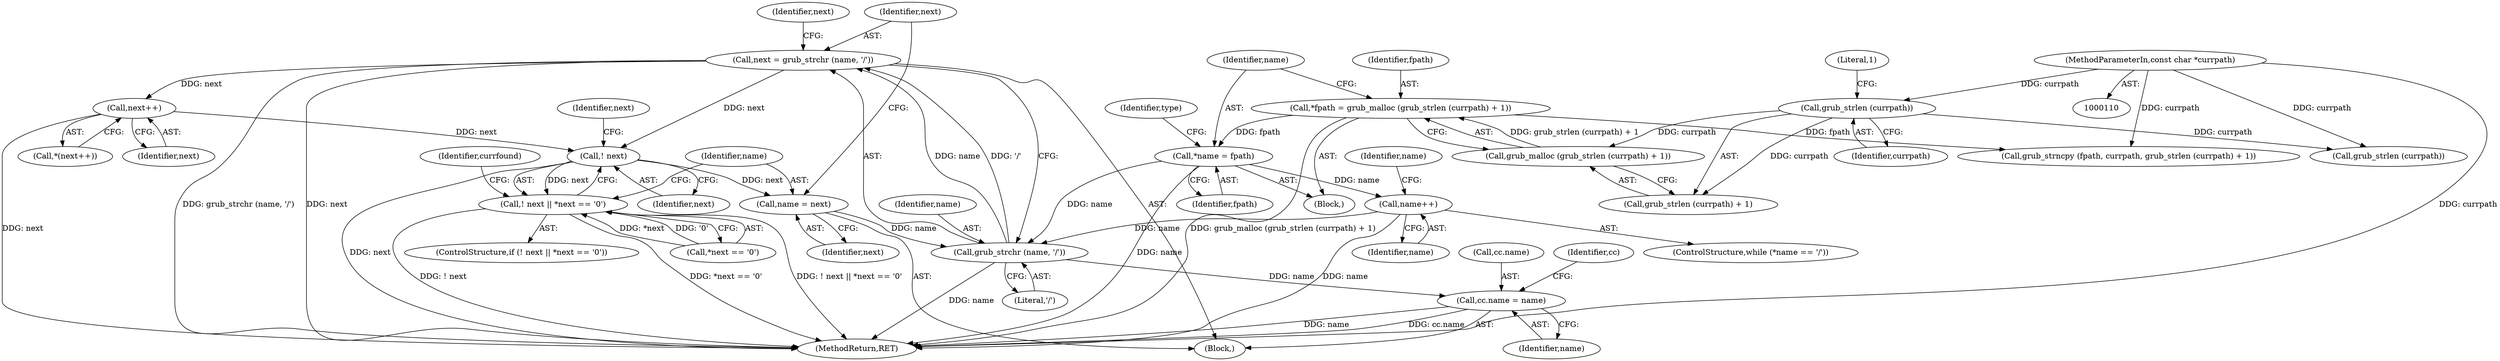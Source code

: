 digraph "0_radare2_65000a7fd9eea62359e6d6714f17b94a99a82edd_2@API" {
"1000177" [label="(Call,next = grub_strchr (name, '/'))"];
"1000179" [label="(Call,grub_strchr (name, '/'))"];
"1000158" [label="(Call,name++)"];
"1000125" [label="(Call,*name = fpath)"];
"1000117" [label="(Call,*fpath = grub_malloc (grub_strlen (currpath) + 1))"];
"1000119" [label="(Call,grub_malloc (grub_strlen (currpath) + 1))"];
"1000121" [label="(Call,grub_strlen (currpath))"];
"1000111" [label="(MethodParameterIn,const char *currpath)"];
"1000358" [label="(Call,name = next)"];
"1000338" [label="(Call,! next)"];
"1000177" [label="(Call,next = grub_strchr (name, '/'))"];
"1000192" [label="(Call,next++)"];
"1000337" [label="(Call,! next || *next == '\0')"];
"1000209" [label="(Call,cc.name = name)"];
"1000122" [label="(Identifier,currpath)"];
"1000150" [label="(Call,grub_strlen (currpath))"];
"1000117" [label="(Call,*fpath = grub_malloc (grub_strlen (currpath) + 1))"];
"1000180" [label="(Identifier,name)"];
"1000118" [label="(Identifier,fpath)"];
"1000181" [label="(Literal,'/')"];
"1000119" [label="(Call,grub_malloc (grub_strlen (currpath) + 1))"];
"1000360" [label="(Identifier,next)"];
"1000159" [label="(Identifier,name)"];
"1000367" [label="(MethodReturn,RET)"];
"1000342" [label="(Identifier,next)"];
"1000191" [label="(Call,*(next++))"];
"1000210" [label="(Call,cc.name)"];
"1000177" [label="(Call,next = grub_strchr (name, '/'))"];
"1000121" [label="(Call,grub_strlen (currpath))"];
"1000183" [label="(Identifier,next)"];
"1000216" [label="(Identifier,cc)"];
"1000131" [label="(Identifier,type)"];
"1000153" [label="(ControlStructure,while (*name == '/'))"];
"1000120" [label="(Call,grub_strlen (currpath) + 1)"];
"1000213" [label="(Identifier,name)"];
"1000111" [label="(MethodParameterIn,const char *currpath)"];
"1000174" [label="(Block,)"];
"1000340" [label="(Call,*next == '\0')"];
"1000193" [label="(Identifier,next)"];
"1000125" [label="(Call,*name = fpath)"];
"1000156" [label="(Identifier,name)"];
"1000209" [label="(Call,cc.name = name)"];
"1000347" [label="(Identifier,currfound)"];
"1000179" [label="(Call,grub_strchr (name, '/'))"];
"1000192" [label="(Call,next++)"];
"1000337" [label="(Call,! next || *next == '\0')"];
"1000339" [label="(Identifier,next)"];
"1000126" [label="(Identifier,name)"];
"1000178" [label="(Identifier,next)"];
"1000123" [label="(Literal,1)"];
"1000115" [label="(Block,)"];
"1000158" [label="(Call,name++)"];
"1000336" [label="(ControlStructure,if (! next || *next == '\0'))"];
"1000127" [label="(Identifier,fpath)"];
"1000146" [label="(Call,grub_strncpy (fpath, currpath, grub_strlen (currpath) + 1))"];
"1000338" [label="(Call,! next)"];
"1000358" [label="(Call,name = next)"];
"1000359" [label="(Identifier,name)"];
"1000177" -> "1000174"  [label="AST: "];
"1000177" -> "1000179"  [label="CFG: "];
"1000178" -> "1000177"  [label="AST: "];
"1000179" -> "1000177"  [label="AST: "];
"1000183" -> "1000177"  [label="CFG: "];
"1000177" -> "1000367"  [label="DDG: grub_strchr (name, '/')"];
"1000177" -> "1000367"  [label="DDG: next"];
"1000179" -> "1000177"  [label="DDG: name"];
"1000179" -> "1000177"  [label="DDG: '/'"];
"1000177" -> "1000192"  [label="DDG: next"];
"1000177" -> "1000338"  [label="DDG: next"];
"1000179" -> "1000181"  [label="CFG: "];
"1000180" -> "1000179"  [label="AST: "];
"1000181" -> "1000179"  [label="AST: "];
"1000179" -> "1000367"  [label="DDG: name"];
"1000158" -> "1000179"  [label="DDG: name"];
"1000125" -> "1000179"  [label="DDG: name"];
"1000358" -> "1000179"  [label="DDG: name"];
"1000179" -> "1000209"  [label="DDG: name"];
"1000158" -> "1000153"  [label="AST: "];
"1000158" -> "1000159"  [label="CFG: "];
"1000159" -> "1000158"  [label="AST: "];
"1000156" -> "1000158"  [label="CFG: "];
"1000158" -> "1000367"  [label="DDG: name"];
"1000125" -> "1000158"  [label="DDG: name"];
"1000125" -> "1000115"  [label="AST: "];
"1000125" -> "1000127"  [label="CFG: "];
"1000126" -> "1000125"  [label="AST: "];
"1000127" -> "1000125"  [label="AST: "];
"1000131" -> "1000125"  [label="CFG: "];
"1000125" -> "1000367"  [label="DDG: name"];
"1000117" -> "1000125"  [label="DDG: fpath"];
"1000117" -> "1000115"  [label="AST: "];
"1000117" -> "1000119"  [label="CFG: "];
"1000118" -> "1000117"  [label="AST: "];
"1000119" -> "1000117"  [label="AST: "];
"1000126" -> "1000117"  [label="CFG: "];
"1000117" -> "1000367"  [label="DDG: grub_malloc (grub_strlen (currpath) + 1)"];
"1000119" -> "1000117"  [label="DDG: grub_strlen (currpath) + 1"];
"1000117" -> "1000146"  [label="DDG: fpath"];
"1000119" -> "1000120"  [label="CFG: "];
"1000120" -> "1000119"  [label="AST: "];
"1000121" -> "1000119"  [label="DDG: currpath"];
"1000121" -> "1000120"  [label="AST: "];
"1000121" -> "1000122"  [label="CFG: "];
"1000122" -> "1000121"  [label="AST: "];
"1000123" -> "1000121"  [label="CFG: "];
"1000121" -> "1000120"  [label="DDG: currpath"];
"1000111" -> "1000121"  [label="DDG: currpath"];
"1000121" -> "1000150"  [label="DDG: currpath"];
"1000111" -> "1000110"  [label="AST: "];
"1000111" -> "1000367"  [label="DDG: currpath"];
"1000111" -> "1000146"  [label="DDG: currpath"];
"1000111" -> "1000150"  [label="DDG: currpath"];
"1000358" -> "1000174"  [label="AST: "];
"1000358" -> "1000360"  [label="CFG: "];
"1000359" -> "1000358"  [label="AST: "];
"1000360" -> "1000358"  [label="AST: "];
"1000178" -> "1000358"  [label="CFG: "];
"1000338" -> "1000358"  [label="DDG: next"];
"1000338" -> "1000337"  [label="AST: "];
"1000338" -> "1000339"  [label="CFG: "];
"1000339" -> "1000338"  [label="AST: "];
"1000342" -> "1000338"  [label="CFG: "];
"1000337" -> "1000338"  [label="CFG: "];
"1000338" -> "1000367"  [label="DDG: next"];
"1000338" -> "1000337"  [label="DDG: next"];
"1000192" -> "1000338"  [label="DDG: next"];
"1000192" -> "1000191"  [label="AST: "];
"1000192" -> "1000193"  [label="CFG: "];
"1000193" -> "1000192"  [label="AST: "];
"1000191" -> "1000192"  [label="CFG: "];
"1000192" -> "1000367"  [label="DDG: next"];
"1000337" -> "1000336"  [label="AST: "];
"1000337" -> "1000340"  [label="CFG: "];
"1000340" -> "1000337"  [label="AST: "];
"1000347" -> "1000337"  [label="CFG: "];
"1000359" -> "1000337"  [label="CFG: "];
"1000337" -> "1000367"  [label="DDG: ! next"];
"1000337" -> "1000367"  [label="DDG: *next == '\0'"];
"1000337" -> "1000367"  [label="DDG: ! next || *next == '\0'"];
"1000340" -> "1000337"  [label="DDG: *next"];
"1000340" -> "1000337"  [label="DDG: '\0'"];
"1000209" -> "1000174"  [label="AST: "];
"1000209" -> "1000213"  [label="CFG: "];
"1000210" -> "1000209"  [label="AST: "];
"1000213" -> "1000209"  [label="AST: "];
"1000216" -> "1000209"  [label="CFG: "];
"1000209" -> "1000367"  [label="DDG: cc.name"];
"1000209" -> "1000367"  [label="DDG: name"];
}
